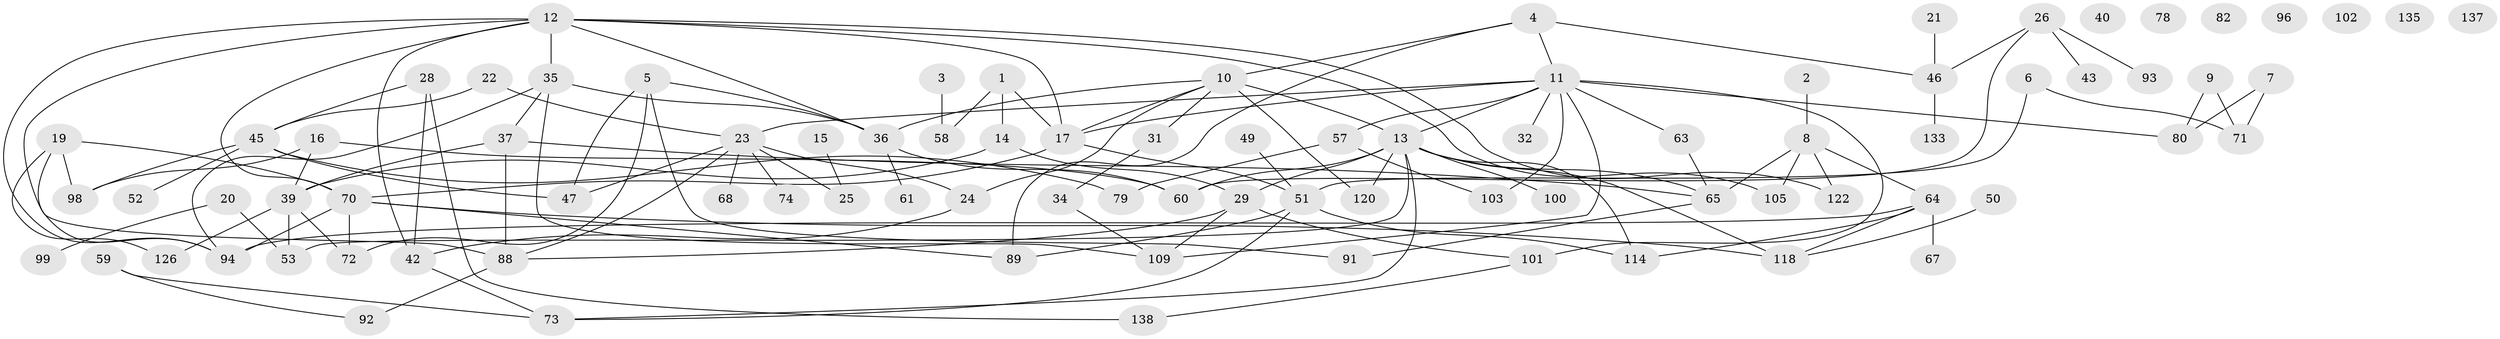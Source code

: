 // original degree distribution, {3: 0.19727891156462585, 1: 0.19727891156462585, 2: 0.23809523809523808, 5: 0.06802721088435375, 4: 0.22448979591836735, 6: 0.027210884353741496, 0: 0.047619047619047616}
// Generated by graph-tools (version 1.1) at 2025/16/03/04/25 18:16:36]
// undirected, 88 vertices, 132 edges
graph export_dot {
graph [start="1"]
  node [color=gray90,style=filled];
  1;
  2;
  3 [super="+115"];
  4 [super="+18"];
  5 [super="+90+146"];
  6;
  7;
  8 [super="+83+30"];
  9;
  10 [super="+66+41"];
  11 [super="+27+44"];
  12 [super="+111+81"];
  13 [super="+54+56"];
  14 [super="+76"];
  15;
  16;
  17 [super="+55+119"];
  19 [super="+140"];
  20;
  21;
  22 [super="+134"];
  23 [super="+110+77"];
  24;
  25 [super="+48"];
  26 [super="+33"];
  28 [super="+69"];
  29 [super="+38"];
  31;
  32;
  34 [super="+127"];
  35;
  36;
  37;
  39 [super="+97"];
  40;
  42 [super="+116"];
  43;
  45 [super="+106"];
  46;
  47;
  49;
  50;
  51 [super="+112"];
  52;
  53 [super="+86"];
  57 [super="+95"];
  58;
  59;
  60 [super="+75"];
  61;
  63;
  64 [super="+144"];
  65 [super="+108+85"];
  67;
  68;
  70 [super="+136"];
  71;
  72;
  73;
  74;
  78;
  79;
  80;
  82;
  88 [super="+113"];
  89;
  91;
  92 [super="+107"];
  93;
  94 [super="+104"];
  96;
  98 [super="+117"];
  99;
  100;
  101 [super="+125"];
  102;
  103;
  105;
  109;
  114;
  118;
  120;
  122;
  126;
  133;
  135;
  137;
  138 [super="+145"];
  1 -- 14;
  1 -- 58;
  1 -- 17;
  2 -- 8;
  3 -- 58;
  4 -- 89;
  4 -- 10;
  4 -- 11;
  4 -- 46;
  5 -- 36;
  5 -- 72;
  5 -- 91;
  5 -- 47;
  6 -- 71;
  6 -- 51;
  7 -- 71;
  7 -- 80;
  8 -- 122;
  8 -- 105;
  8 -- 64;
  8 -- 65;
  9 -- 71;
  9 -- 80;
  10 -- 31;
  10 -- 120;
  10 -- 24;
  10 -- 36;
  10 -- 17;
  10 -- 13 [weight=2];
  11 -- 32;
  11 -- 101 [weight=2];
  11 -- 109;
  11 -- 80;
  11 -- 103;
  11 -- 23;
  11 -- 57 [weight=2];
  11 -- 63;
  11 -- 17;
  11 -- 13;
  12 -- 35;
  12 -- 36;
  12 -- 105;
  12 -- 122;
  12 -- 88;
  12 -- 17;
  12 -- 94;
  12 -- 42;
  12 -- 70;
  13 -- 114;
  13 -- 73;
  13 -- 29;
  13 -- 65;
  13 -- 100;
  13 -- 53;
  13 -- 118;
  13 -- 120;
  13 -- 60;
  14 -- 29;
  14 -- 39;
  15 -- 25;
  16 -- 98;
  16 -- 60;
  16 -- 39;
  17 -- 70 [weight=2];
  17 -- 51;
  19 -- 94;
  19 -- 98;
  19 -- 126;
  19 -- 70;
  20 -- 99;
  20 -- 53;
  21 -- 46;
  22 -- 45;
  22 -- 23;
  23 -- 68;
  23 -- 47;
  23 -- 24;
  23 -- 25;
  23 -- 74;
  23 -- 88;
  24 -- 42;
  26 -- 43;
  26 -- 60;
  26 -- 93;
  26 -- 46;
  28 -- 138;
  28 -- 42;
  28 -- 45;
  29 -- 88;
  29 -- 101;
  29 -- 109;
  31 -- 34;
  34 -- 109;
  35 -- 36;
  35 -- 37;
  35 -- 94;
  35 -- 109;
  36 -- 60;
  36 -- 61;
  37 -- 65;
  37 -- 88;
  37 -- 39;
  39 -- 53;
  39 -- 72;
  39 -- 126;
  42 -- 73;
  45 -- 52;
  45 -- 79;
  45 -- 98;
  45 -- 47;
  46 -- 133;
  49 -- 51;
  50 -- 118;
  51 -- 114;
  51 -- 89;
  51 -- 73;
  57 -- 103;
  57 -- 79;
  59 -- 73;
  59 -- 92;
  63 -- 65;
  64 -- 67;
  64 -- 94;
  64 -- 114;
  64 -- 118;
  65 -- 91;
  70 -- 72 [weight=2];
  70 -- 118;
  70 -- 89;
  70 -- 94;
  88 -- 92;
  101 -- 138;
}
